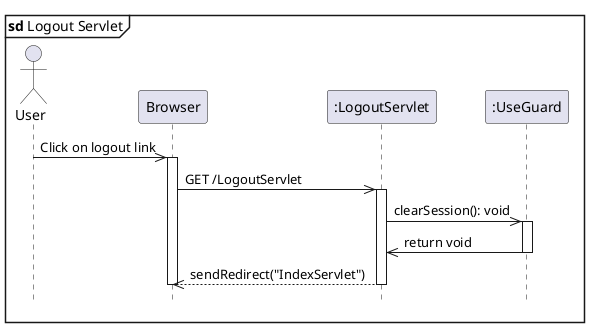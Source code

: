 @startuml logoutAccount

hide footbox
mainframe <b>sd</b> Logout Servlet
actor User
participant "Browser" as Browser
participant ":LogoutServlet" as LogoutServlet
participant ":UseGuard" as UseGuard


User ->> Browser: Click on logout link
activate Browser

Browser ->> LogoutServlet: GET /LogoutServlet
    activate LogoutServlet
        LogoutServlet ->> UseGuard: clearSession(): void
        activate UseGuard
            UseGuard ->> LogoutServlet: return void
        deactivate UseGuard
        LogoutServlet -->> Browser: sendRedirect("IndexServlet")
    deactivate LogoutServlet
deactivate Browser

@enduml